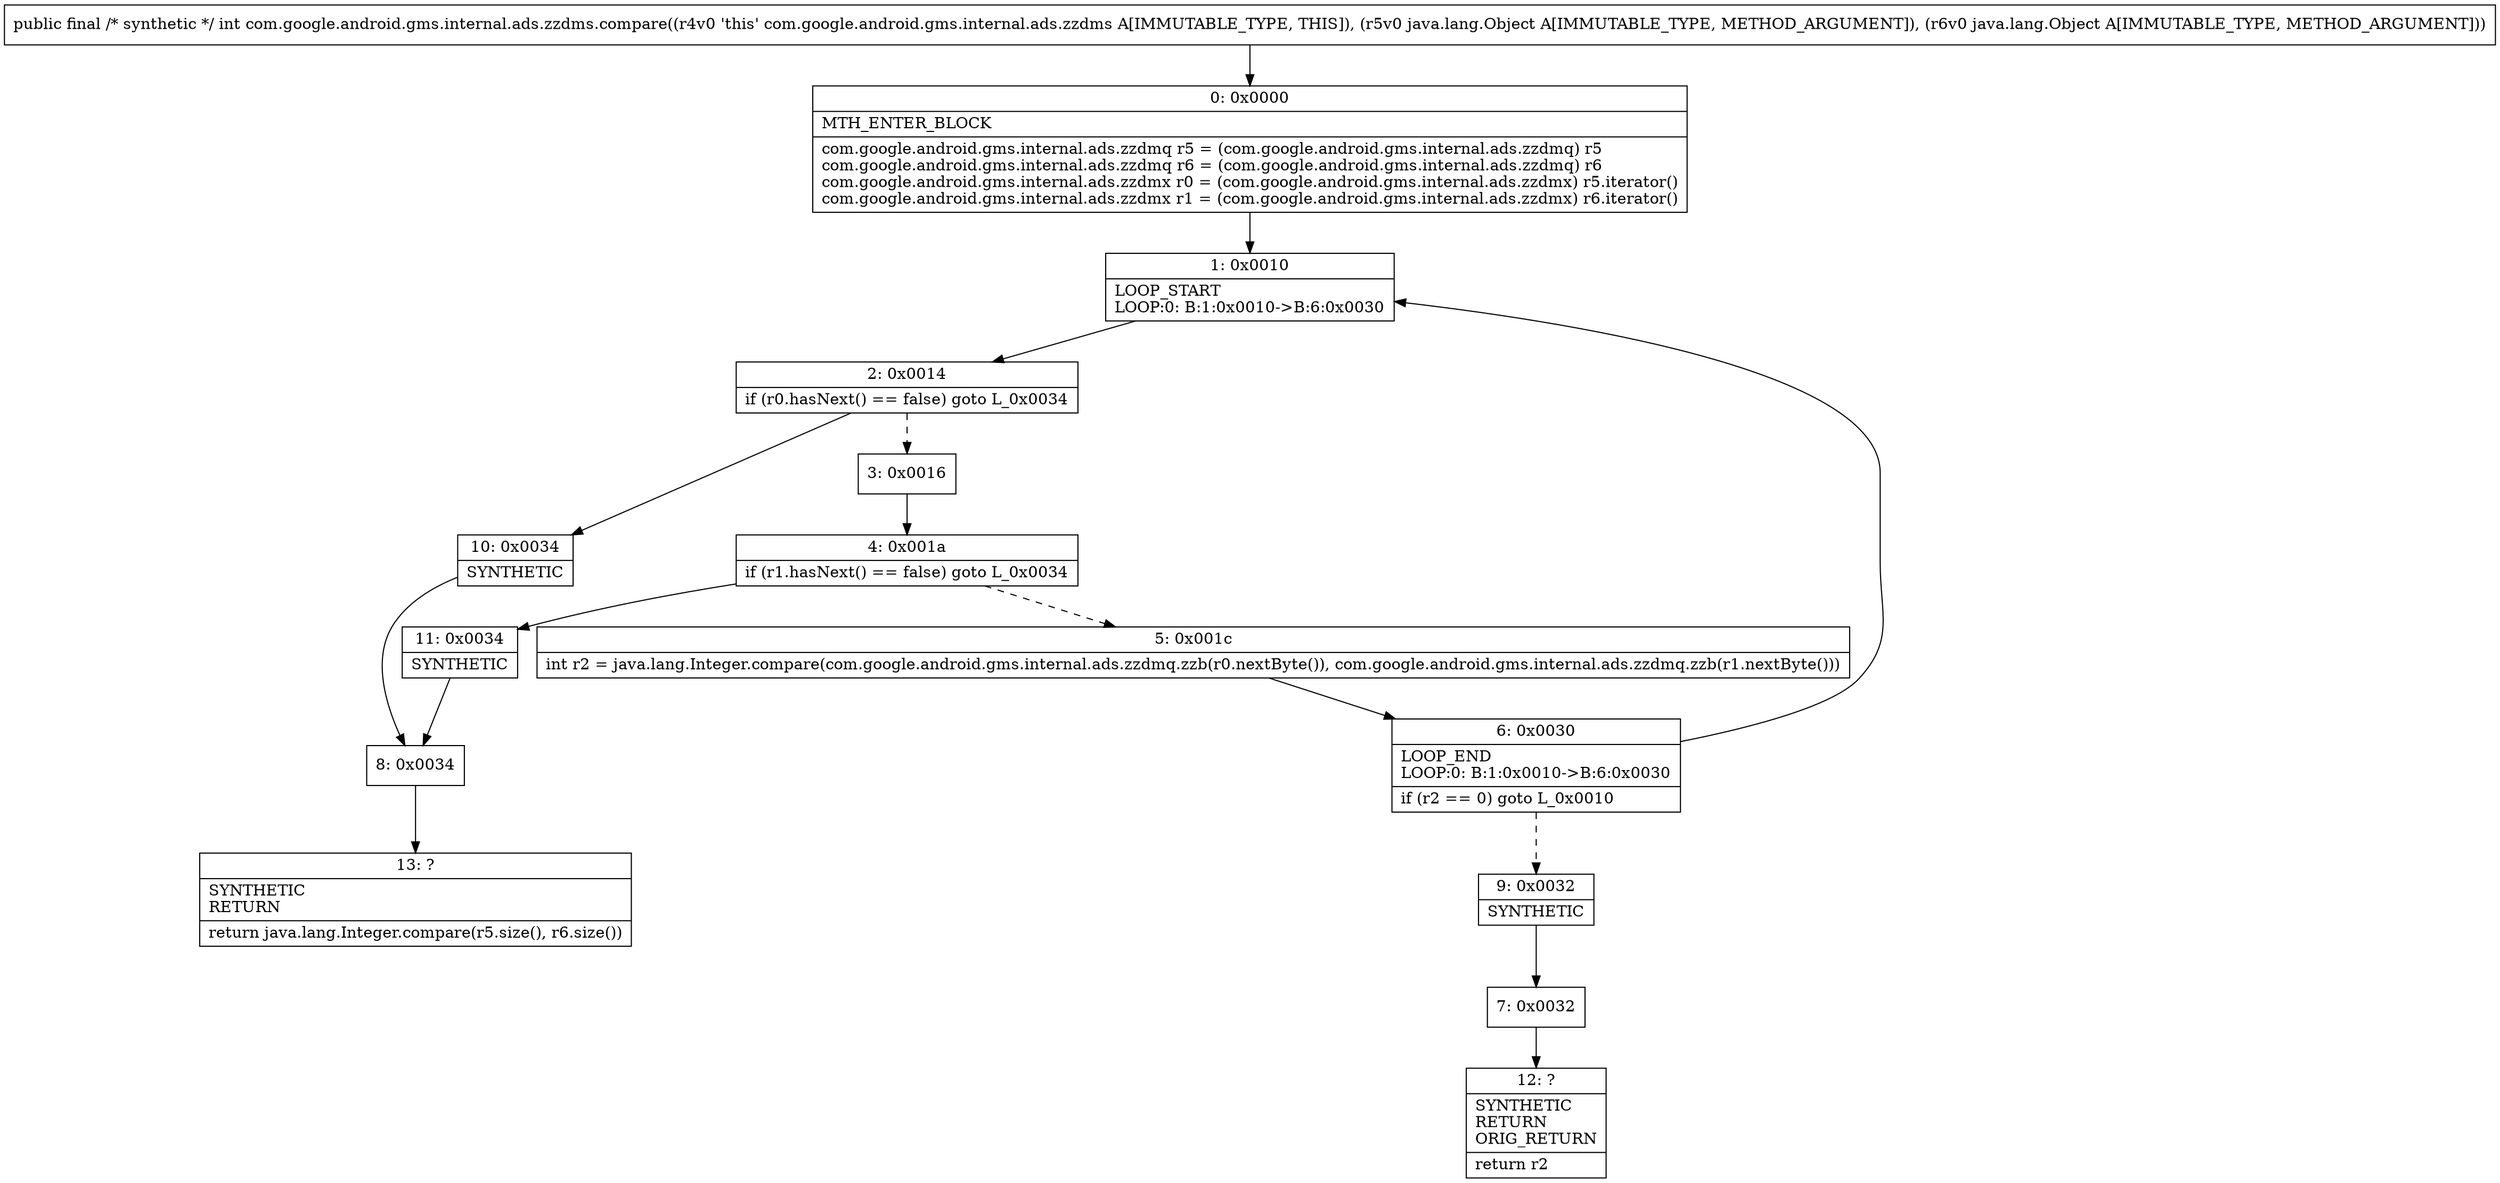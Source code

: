 digraph "CFG forcom.google.android.gms.internal.ads.zzdms.compare(Ljava\/lang\/Object;Ljava\/lang\/Object;)I" {
Node_0 [shape=record,label="{0\:\ 0x0000|MTH_ENTER_BLOCK\l|com.google.android.gms.internal.ads.zzdmq r5 = (com.google.android.gms.internal.ads.zzdmq) r5\lcom.google.android.gms.internal.ads.zzdmq r6 = (com.google.android.gms.internal.ads.zzdmq) r6\lcom.google.android.gms.internal.ads.zzdmx r0 = (com.google.android.gms.internal.ads.zzdmx) r5.iterator()\lcom.google.android.gms.internal.ads.zzdmx r1 = (com.google.android.gms.internal.ads.zzdmx) r6.iterator()\l}"];
Node_1 [shape=record,label="{1\:\ 0x0010|LOOP_START\lLOOP:0: B:1:0x0010\-\>B:6:0x0030\l}"];
Node_2 [shape=record,label="{2\:\ 0x0014|if (r0.hasNext() == false) goto L_0x0034\l}"];
Node_3 [shape=record,label="{3\:\ 0x0016}"];
Node_4 [shape=record,label="{4\:\ 0x001a|if (r1.hasNext() == false) goto L_0x0034\l}"];
Node_5 [shape=record,label="{5\:\ 0x001c|int r2 = java.lang.Integer.compare(com.google.android.gms.internal.ads.zzdmq.zzb(r0.nextByte()), com.google.android.gms.internal.ads.zzdmq.zzb(r1.nextByte()))\l}"];
Node_6 [shape=record,label="{6\:\ 0x0030|LOOP_END\lLOOP:0: B:1:0x0010\-\>B:6:0x0030\l|if (r2 == 0) goto L_0x0010\l}"];
Node_7 [shape=record,label="{7\:\ 0x0032}"];
Node_8 [shape=record,label="{8\:\ 0x0034}"];
Node_9 [shape=record,label="{9\:\ 0x0032|SYNTHETIC\l}"];
Node_10 [shape=record,label="{10\:\ 0x0034|SYNTHETIC\l}"];
Node_11 [shape=record,label="{11\:\ 0x0034|SYNTHETIC\l}"];
Node_12 [shape=record,label="{12\:\ ?|SYNTHETIC\lRETURN\lORIG_RETURN\l|return r2\l}"];
Node_13 [shape=record,label="{13\:\ ?|SYNTHETIC\lRETURN\l|return java.lang.Integer.compare(r5.size(), r6.size())\l}"];
MethodNode[shape=record,label="{public final \/* synthetic *\/ int com.google.android.gms.internal.ads.zzdms.compare((r4v0 'this' com.google.android.gms.internal.ads.zzdms A[IMMUTABLE_TYPE, THIS]), (r5v0 java.lang.Object A[IMMUTABLE_TYPE, METHOD_ARGUMENT]), (r6v0 java.lang.Object A[IMMUTABLE_TYPE, METHOD_ARGUMENT])) }"];
MethodNode -> Node_0;
Node_0 -> Node_1;
Node_1 -> Node_2;
Node_2 -> Node_3[style=dashed];
Node_2 -> Node_10;
Node_3 -> Node_4;
Node_4 -> Node_5[style=dashed];
Node_4 -> Node_11;
Node_5 -> Node_6;
Node_6 -> Node_1;
Node_6 -> Node_9[style=dashed];
Node_7 -> Node_12;
Node_8 -> Node_13;
Node_9 -> Node_7;
Node_10 -> Node_8;
Node_11 -> Node_8;
}

